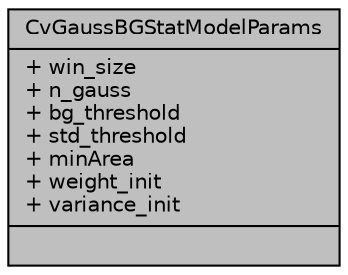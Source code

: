 digraph "CvGaussBGStatModelParams"
{
 // LATEX_PDF_SIZE
  edge [fontname="Helvetica",fontsize="10",labelfontname="Helvetica",labelfontsize="10"];
  node [fontname="Helvetica",fontsize="10",shape=record];
  Node1 [label="{CvGaussBGStatModelParams\n|+ win_size\l+ n_gauss\l+ bg_threshold\l+ std_threshold\l+ minArea\l+ weight_init\l+ variance_init\l|}",height=0.2,width=0.4,color="black", fillcolor="grey75", style="filled", fontcolor="black",tooltip=" "];
}
